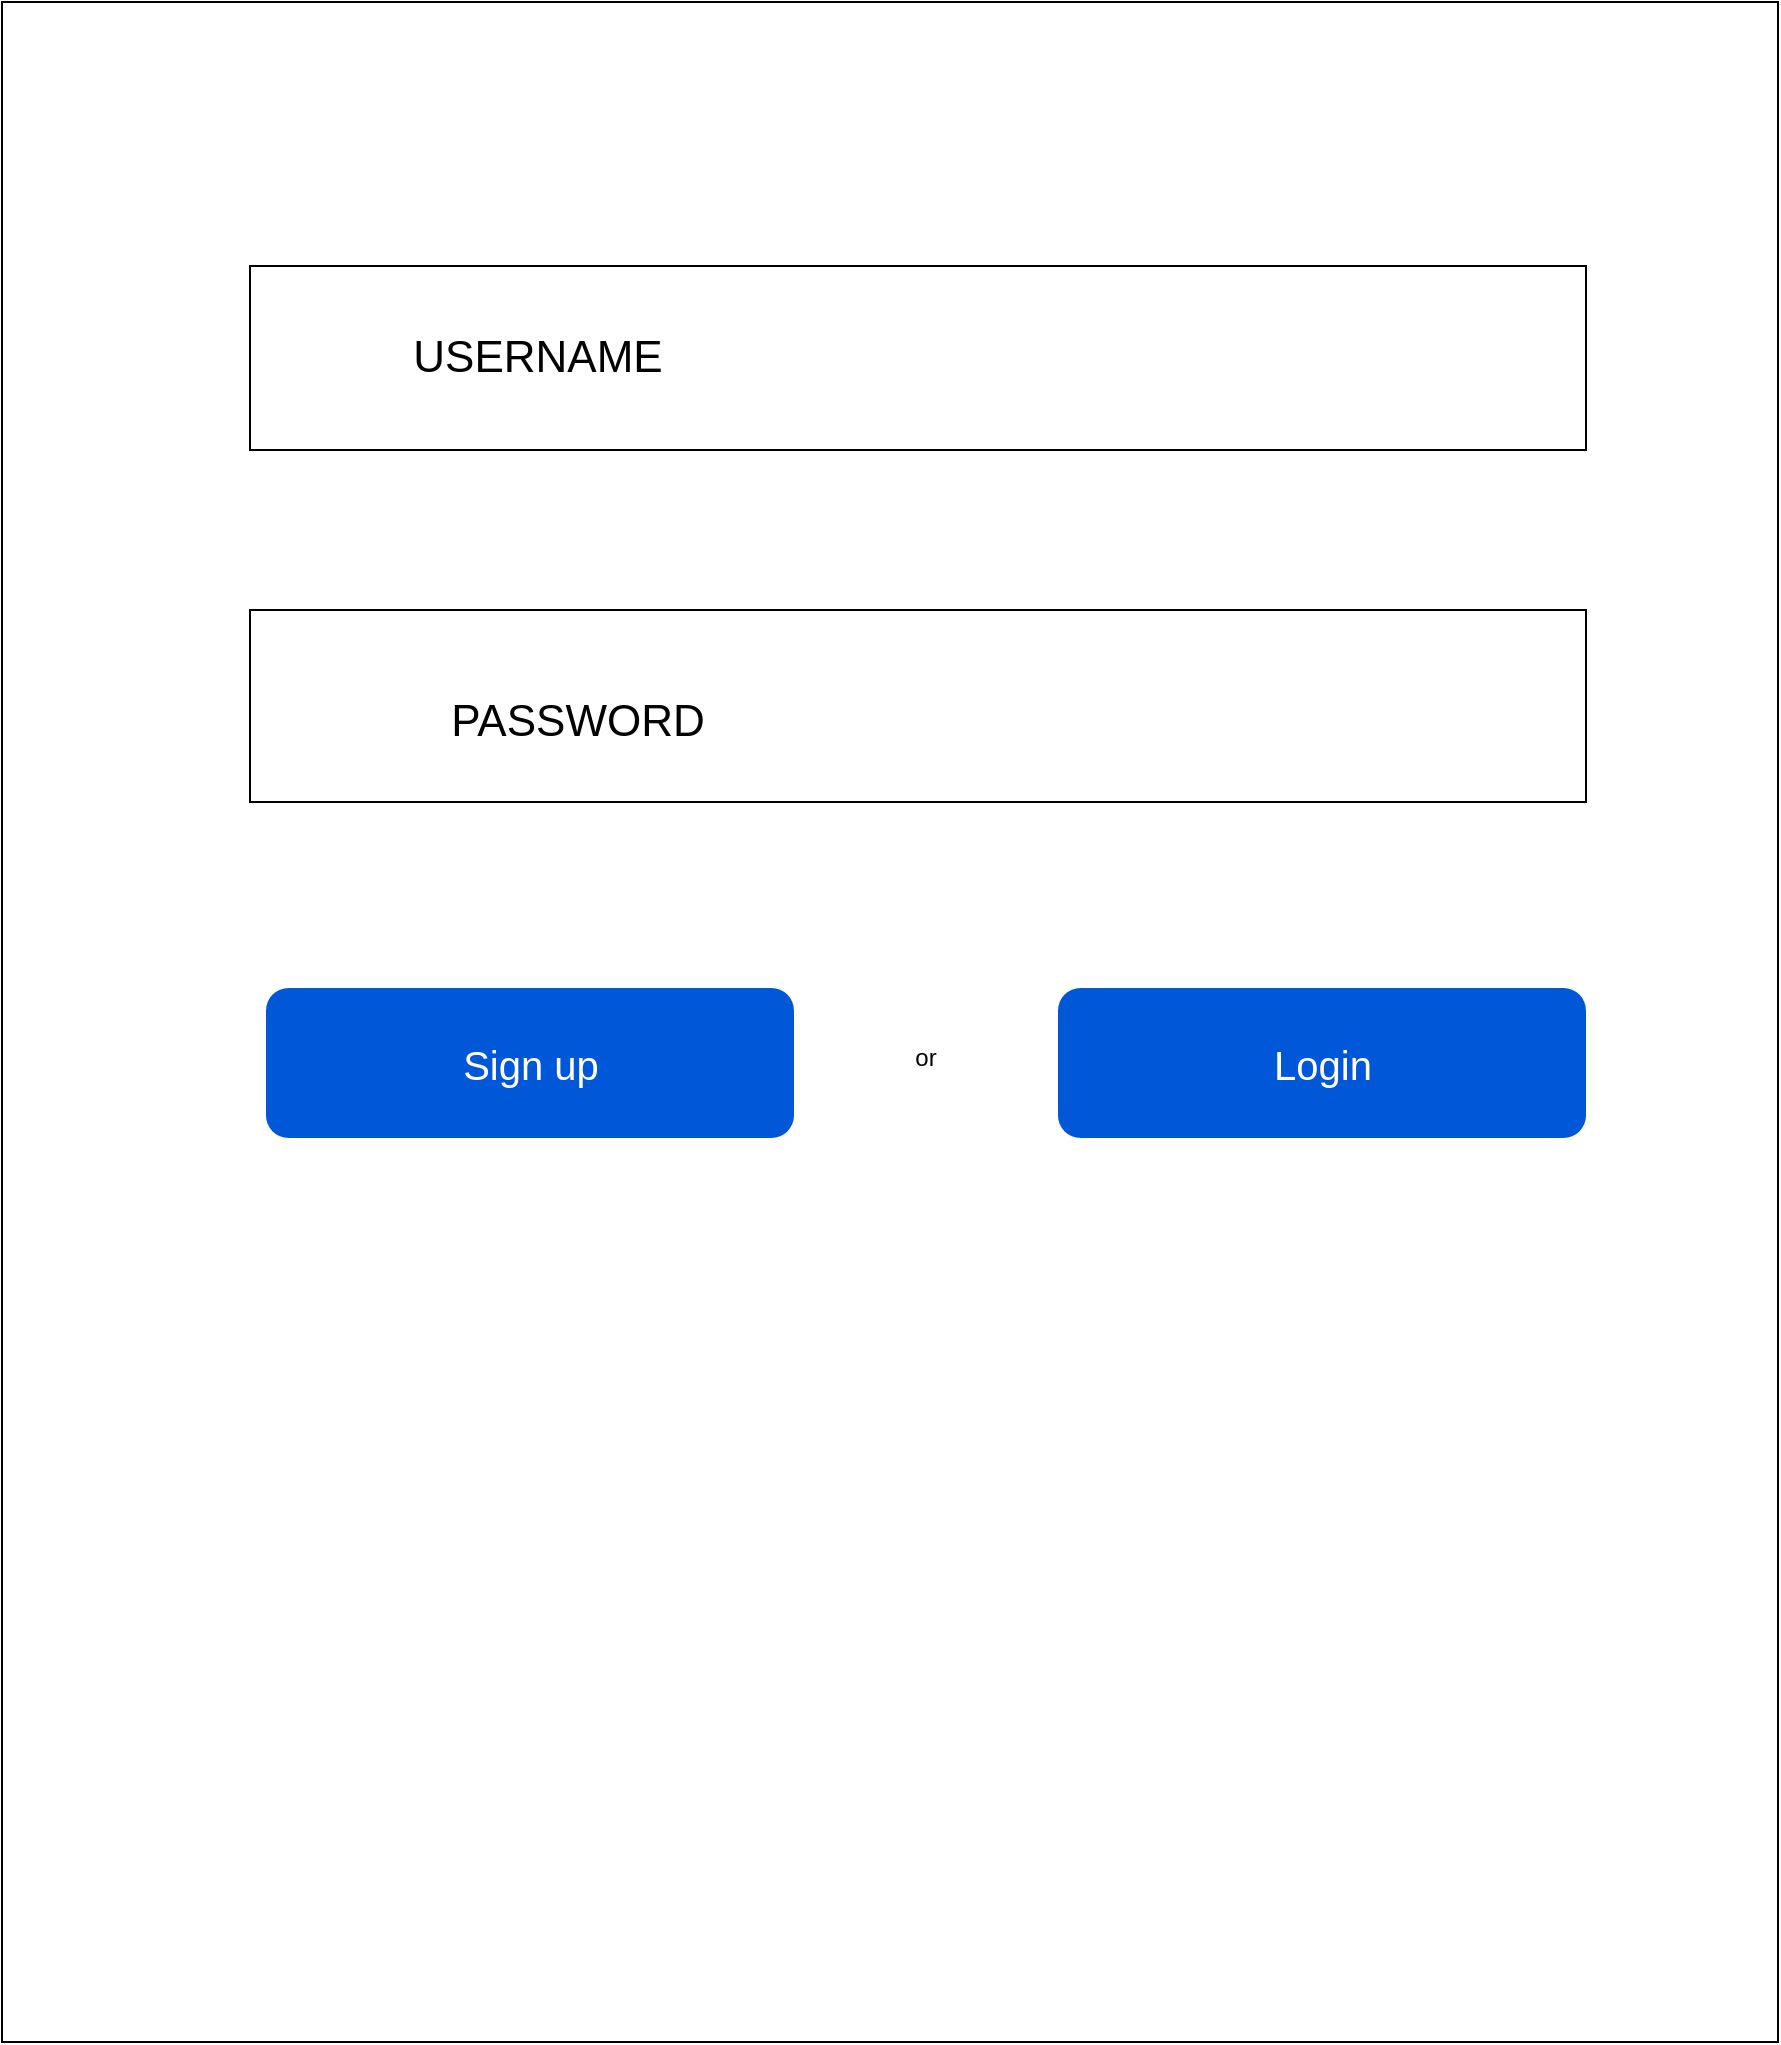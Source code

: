<mxfile version="13.10.6" type="device"><diagram name="Page-1" id="c9db0220-8083-56f3-ca83-edcdcd058819"><mxGraphModel dx="2170" dy="1205" grid="1" gridSize="4" guides="1" tooltips="1" connect="1" arrows="1" fold="1" page="1" pageScale="1.5" pageWidth="1169" pageHeight="1654" background="#ffffff" math="0" shadow="0"><root><mxCell id="0" style=";html=1;"/><mxCell id="1" style=";html=1;" parent="0"/><mxCell id="2LdSSWJcwGkja9lAo-VH-1" value="" style="rounded=0;whiteSpace=wrap;html=1;" vertex="1" parent="1"><mxGeometry x="516" y="384" width="888" height="1020" as="geometry"/></mxCell><mxCell id="2LdSSWJcwGkja9lAo-VH-2" value="" style="rounded=0;whiteSpace=wrap;html=1;" vertex="1" parent="1"><mxGeometry x="640" y="516" width="668" height="92" as="geometry"/></mxCell><mxCell id="2LdSSWJcwGkja9lAo-VH-3" value="" style="rounded=0;whiteSpace=wrap;html=1;" vertex="1" parent="1"><mxGeometry x="640" y="688" width="668" height="96" as="geometry"/></mxCell><mxCell id="2LdSSWJcwGkja9lAo-VH-5" value="&lt;font style=&quot;font-size: 20px&quot;&gt;Sign up&lt;/font&gt;" style="rounded=1;fillColor=#0057D8;strokeColor=none;html=1;fontColor=#ffffff;align=center;verticalAlign=middle;fontStyle=0;fontSize=12" vertex="1" parent="1"><mxGeometry x="648" y="877" width="264" height="75" as="geometry"/></mxCell><mxCell id="2LdSSWJcwGkja9lAo-VH-6" value="&lt;font style=&quot;font-size: 20px&quot;&gt;Login&lt;/font&gt;" style="rounded=1;fillColor=#0057D8;strokeColor=none;html=1;fontColor=#ffffff;align=center;verticalAlign=middle;fontStyle=0;fontSize=12" vertex="1" parent="1"><mxGeometry x="1044" y="877" width="264" height="75" as="geometry"/></mxCell><mxCell id="2LdSSWJcwGkja9lAo-VH-7" value="or" style="text;html=1;strokeColor=none;fillColor=none;align=center;verticalAlign=middle;whiteSpace=wrap;rounded=0;" vertex="1" parent="1"><mxGeometry x="936" y="888" width="84" height="48" as="geometry"/></mxCell><mxCell id="2LdSSWJcwGkja9lAo-VH-8" value="&lt;font style=&quot;font-size: 22px&quot;&gt;USERNAME&lt;/font&gt;" style="text;html=1;strokeColor=none;fillColor=none;align=center;verticalAlign=middle;whiteSpace=wrap;rounded=0;" vertex="1" parent="1"><mxGeometry x="668" y="548" width="232" height="28" as="geometry"/></mxCell><mxCell id="2LdSSWJcwGkja9lAo-VH-11" value="&lt;font style=&quot;font-size: 22px&quot;&gt;PASSWORD&lt;/font&gt;" style="text;html=1;strokeColor=none;fillColor=none;align=center;verticalAlign=middle;whiteSpace=wrap;rounded=0;" vertex="1" parent="1"><mxGeometry x="668" y="724" width="272" height="40" as="geometry"/></mxCell></root></mxGraphModel></diagram></mxfile>